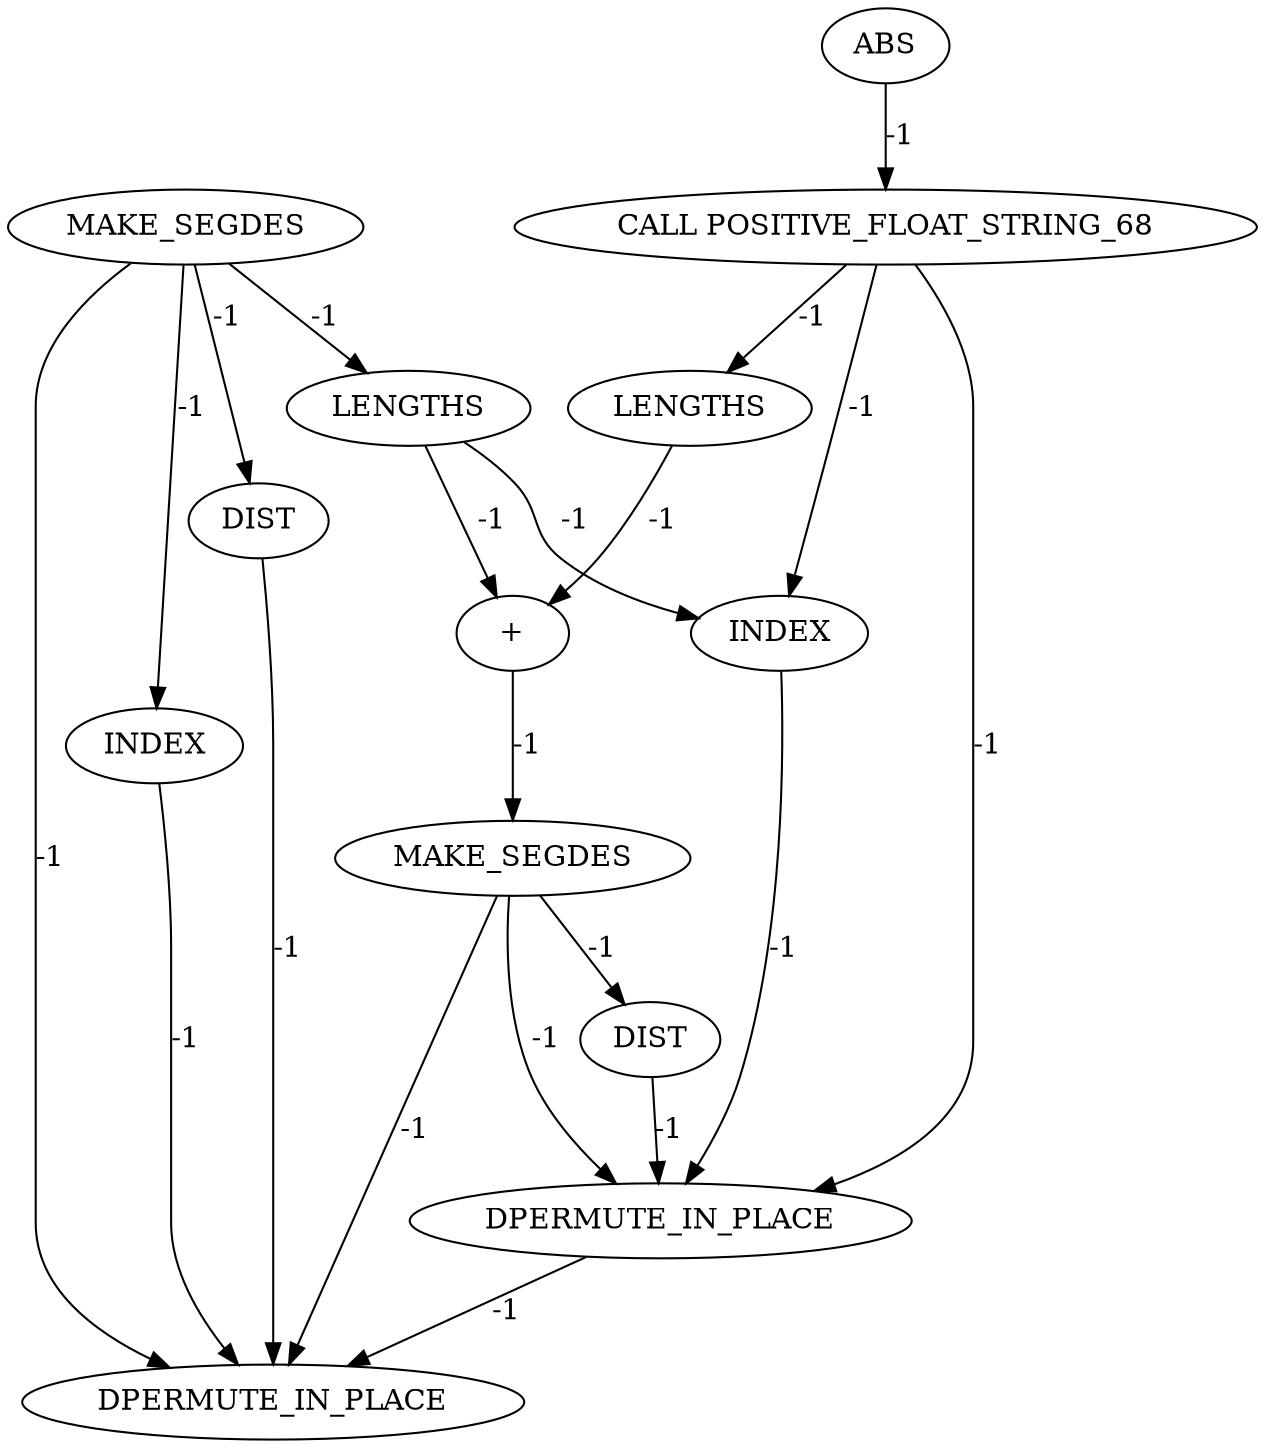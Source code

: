 digraph {
	convex_hull_large_rmat_INST_773 [label="CALL POSITIVE_FLOAT_STRING_68" cost=0]
	convex_hull_large_rmat_INST_4341 [label=DIST cost=0]
	convex_hull_large_rmat_INST_768 [label=ABS cost=0]
	convex_hull_large_rmat_INST_4335 [label=MAKE_SEGDES cost=0]
	convex_hull_large_rmat_INST_4386 [label=DIST cost=0]
	convex_hull_large_rmat_INST_4374 [label=LENGTHS cost=0]
	convex_hull_large_rmat_INST_4356 [label=LENGTHS cost=0]
	convex_hull_large_rmat_INST_4380 [label=MAKE_SEGDES cost=0]
	convex_hull_large_rmat_INST_4364 [label=INDEX cost=0]
	convex_hull_large_rmat_INST_4375 [label="+" cost=0]
	convex_hull_large_rmat_INST_4352 [label=INDEX cost=0]
	convex_hull_large_rmat_INST_6335 [label=DPERMUTE_IN_PLACE cost=0]
	convex_hull_large_rmat_INST_6336 [label=DPERMUTE_IN_PLACE cost=0]
	convex_hull_large_rmat_INST_773 -> convex_hull_large_rmat_INST_4364 [label=-1 cost=-1]
	convex_hull_large_rmat_INST_773 -> convex_hull_large_rmat_INST_4374 [label=-1 cost=-1]
	convex_hull_large_rmat_INST_773 -> convex_hull_large_rmat_INST_6335 [label=-1 cost=-1]
	convex_hull_large_rmat_INST_4341 -> convex_hull_large_rmat_INST_6336 [label=-1 cost=-1]
	convex_hull_large_rmat_INST_768 -> convex_hull_large_rmat_INST_773 [label=-1 cost=-1]
	convex_hull_large_rmat_INST_4335 -> convex_hull_large_rmat_INST_4341 [label=-1 cost=-1]
	convex_hull_large_rmat_INST_4335 -> convex_hull_large_rmat_INST_4352 [label=-1 cost=-1]
	convex_hull_large_rmat_INST_4335 -> convex_hull_large_rmat_INST_4356 [label=-1 cost=-1]
	convex_hull_large_rmat_INST_4335 -> convex_hull_large_rmat_INST_6336 [label=-1 cost=-1]
	convex_hull_large_rmat_INST_4386 -> convex_hull_large_rmat_INST_6335 [label=-1 cost=-1]
	convex_hull_large_rmat_INST_4374 -> convex_hull_large_rmat_INST_4375 [label=-1 cost=-1]
	convex_hull_large_rmat_INST_4356 -> convex_hull_large_rmat_INST_4364 [label=-1 cost=-1]
	convex_hull_large_rmat_INST_4356 -> convex_hull_large_rmat_INST_4375 [label=-1 cost=-1]
	convex_hull_large_rmat_INST_4380 -> convex_hull_large_rmat_INST_4386 [label=-1 cost=-1]
	convex_hull_large_rmat_INST_4380 -> convex_hull_large_rmat_INST_6335 [label=-1 cost=-1]
	convex_hull_large_rmat_INST_4380 -> convex_hull_large_rmat_INST_6336 [label=-1 cost=-1]
	convex_hull_large_rmat_INST_4364 -> convex_hull_large_rmat_INST_6335 [label=-1 cost=-1]
	convex_hull_large_rmat_INST_4375 -> convex_hull_large_rmat_INST_4380 [label=-1 cost=-1]
	convex_hull_large_rmat_INST_4352 -> convex_hull_large_rmat_INST_6336 [label=-1 cost=-1]
	convex_hull_large_rmat_INST_6335 -> convex_hull_large_rmat_INST_6336 [label=-1 cost=-1]
}
